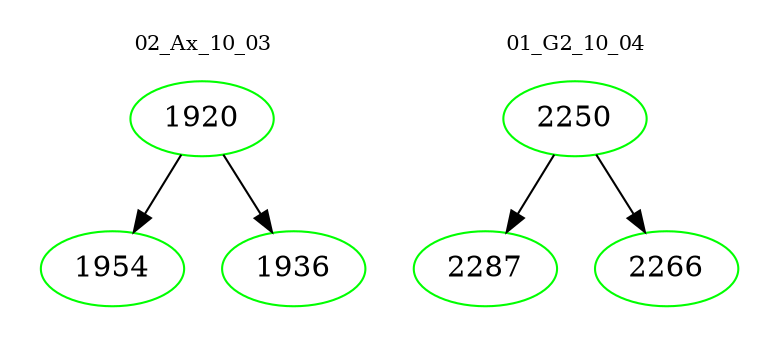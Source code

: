 digraph{
subgraph cluster_0 {
color = white
label = "02_Ax_10_03";
fontsize=10;
T0_1920 [label="1920", color="green"]
T0_1920 -> T0_1954 [color="black"]
T0_1954 [label="1954", color="green"]
T0_1920 -> T0_1936 [color="black"]
T0_1936 [label="1936", color="green"]
}
subgraph cluster_1 {
color = white
label = "01_G2_10_04";
fontsize=10;
T1_2250 [label="2250", color="green"]
T1_2250 -> T1_2287 [color="black"]
T1_2287 [label="2287", color="green"]
T1_2250 -> T1_2266 [color="black"]
T1_2266 [label="2266", color="green"]
}
}
